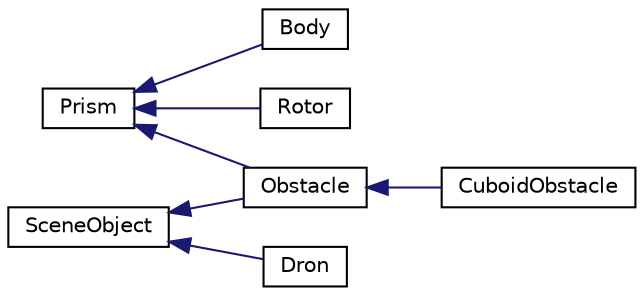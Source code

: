 digraph "Graficzna hierarchia klas"
{
  edge [fontname="Helvetica",fontsize="10",labelfontname="Helvetica",labelfontsize="10"];
  node [fontname="Helvetica",fontsize="10",shape=record];
  rankdir="LR";
  Node11 [label="Prism",height=0.2,width=0.4,color="black", fillcolor="white", style="filled",URL="$class_prism.html",tooltip="Klasa definiuje pojęcie Graniastosłupa. "];
  Node11 -> Node12 [dir="back",color="midnightblue",fontsize="10",style="solid",fontname="Helvetica"];
  Node12 [label="Body",height=0.2,width=0.4,color="black", fillcolor="white", style="filled",URL="$class_body.html",tooltip="Klasa definiuje pojęcie kadłuba dla drona. "];
  Node11 -> Node2 [dir="back",color="midnightblue",fontsize="10",style="solid",fontname="Helvetica"];
  Node2 [label="Obstacle",height=0.2,width=0.4,color="black", fillcolor="white", style="filled",URL="$class_obstacle.html",tooltip="Klasa definiuje pojęcie przeszkody. "];
  Node2 -> Node3 [dir="back",color="midnightblue",fontsize="10",style="solid",fontname="Helvetica"];
  Node3 [label="CuboidObstacle",height=0.2,width=0.4,color="black", fillcolor="white", style="filled",URL="$class_cuboid_obstacle.html",tooltip="Klasa definiuje pojęcie przeszkody prostopadłościennej. "];
  Node11 -> Node13 [dir="back",color="midnightblue",fontsize="10",style="solid",fontname="Helvetica"];
  Node13 [label="Rotor",height=0.2,width=0.4,color="black", fillcolor="white", style="filled",URL="$class_rotor.html",tooltip="Klasa definiuje pojęcie wirnika. "];
  Node0 [label="SceneObject",height=0.2,width=0.4,color="black", fillcolor="white", style="filled",URL="$class_scene_object.html",tooltip="Klasa definiuje pojęcie objektu sceny. "];
  Node0 -> Node1 [dir="back",color="midnightblue",fontsize="10",style="solid",fontname="Helvetica"];
  Node1 [label="Dron",height=0.2,width=0.4,color="black", fillcolor="white", style="filled",URL="$class_dron.html",tooltip="Klasa definiuje pojęcie drona. "];
  Node0 -> Node2 [dir="back",color="midnightblue",fontsize="10",style="solid",fontname="Helvetica"];
}
